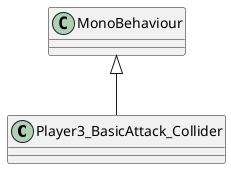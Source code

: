 @startuml
class Player3_BasicAttack_Collider {
}
MonoBehaviour <|-- Player3_BasicAttack_Collider
@enduml
